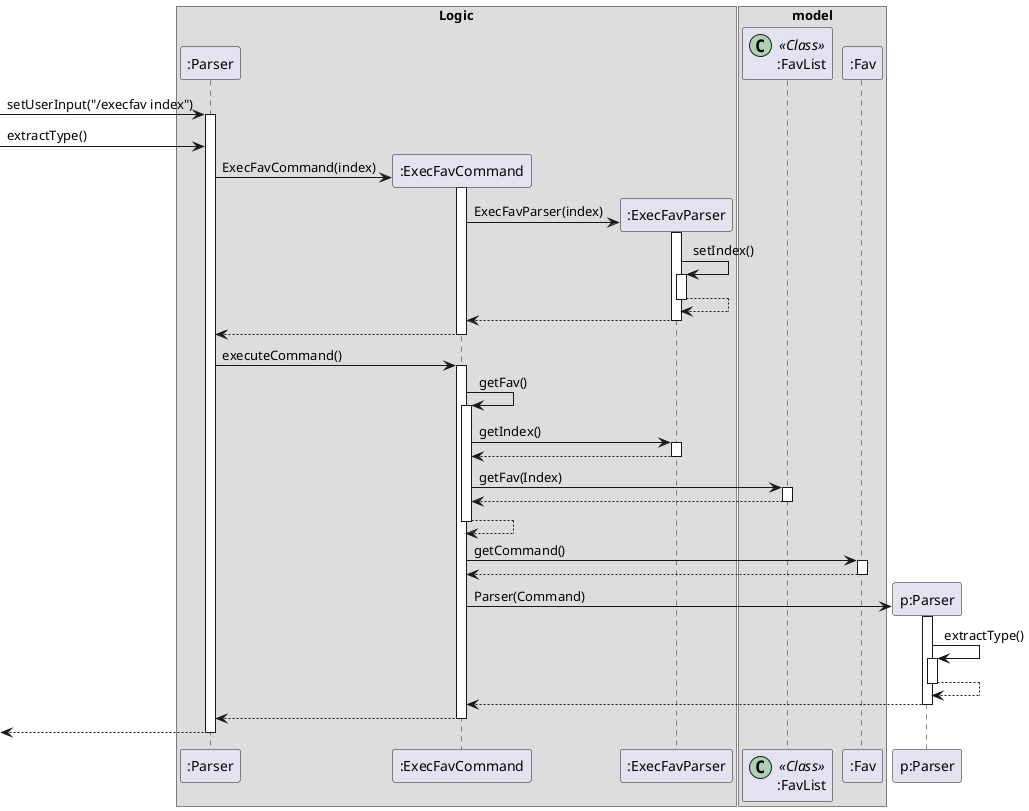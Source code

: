 @startuml
box Logic
[-> ":Parser": setUserInput("/execfav index")
activate ":Parser"
[-> ":Parser": extractType()

create ":ExecFavCommand"
":Parser" -> ":ExecFavCommand": ExecFavCommand(index)
activate ":ExecFavCommand"

create ":ExecFavParser"
":ExecFavCommand" -> ":ExecFavParser": ExecFavParser(index)
activate ":ExecFavParser"
":ExecFavParser" -> ":ExecFavParser": setIndex()
activate ":ExecFavParser"
":ExecFavParser" --> ":ExecFavParser"
deactivate ":ExecFavParser"
":ExecFavParser"-->":ExecFavCommand"
deactivate ":ExecFavParser"
":ExecFavCommand"--> ":Parser"
deactivate ":ExecFavCommand"

":Parser" -> ":ExecFavCommand": executeCommand()
activate ":ExecFavCommand"
":ExecFavCommand" ->":ExecFavCommand": getFav()
activate ":ExecFavCommand"
":ExecFavCommand" -> ":ExecFavParser": getIndex()
activate ":ExecFavParser"
":ExecFavParser"-->":ExecFavCommand"
deactivate ":ExecFavParser"
end box

box model
participant ":FavList" <<(C,#ADD1B2) Class>>
":ExecFavCommand" -> ":FavList": getFav(Index)
activate ":FavList"
":FavList" --> ":ExecFavCommand"
deactivate ":FavList"
":ExecFavCommand" --> ":ExecFavCommand"
deactivate ":ExecFavCommand"
":ExecFavCommand" -> ":Fav": getCommand()
activate ":Fav"
":Fav"-->":ExecFavCommand"
deactivate ":Fav"
end box

create "p:Parser"
":ExecFavCommand" -> "p:Parser": Parser(Command)
activate "p:Parser"
"p:Parser"->"p:Parser": extractType()
activate "p:Parser"
"p:Parser"-->"p:Parser"
deactivate "p:Parser"
"p:Parser"-->":ExecFavCommand"
deactivate "p:Parser"
":ExecFavCommand"--> ":Parser"
deactivate ":ExecFavCommand"
[<--":Parser"
deactivate ":Parser"




@enduml